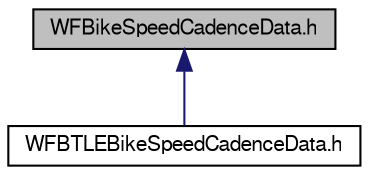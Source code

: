 digraph "WFBikeSpeedCadenceData.h"
{
  edge [fontname="FreeSans",fontsize="10",labelfontname="FreeSans",labelfontsize="10"];
  node [fontname="FreeSans",fontsize="10",shape=record];
  Node1 [label="WFBikeSpeedCadenceData.h",height=0.2,width=0.4,color="black", fillcolor="grey75", style="filled", fontcolor="black"];
  Node1 -> Node2 [dir="back",color="midnightblue",fontsize="10",style="solid",fontname="FreeSans"];
  Node2 [label="WFBTLEBikeSpeedCadenceData.h",height=0.2,width=0.4,color="black", fillcolor="white", style="filled",URL="$_w_f_b_t_l_e_bike_speed_cadence_data_8h.html"];
}
